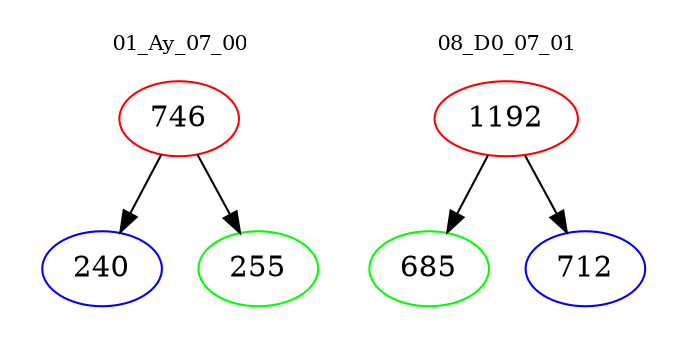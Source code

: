 digraph{
subgraph cluster_0 {
color = white
label = "01_Ay_07_00";
fontsize=10;
T0_746 [label="746", color="red"]
T0_746 -> T0_240 [color="black"]
T0_240 [label="240", color="blue"]
T0_746 -> T0_255 [color="black"]
T0_255 [label="255", color="green"]
}
subgraph cluster_1 {
color = white
label = "08_D0_07_01";
fontsize=10;
T1_1192 [label="1192", color="red"]
T1_1192 -> T1_685 [color="black"]
T1_685 [label="685", color="green"]
T1_1192 -> T1_712 [color="black"]
T1_712 [label="712", color="blue"]
}
}
